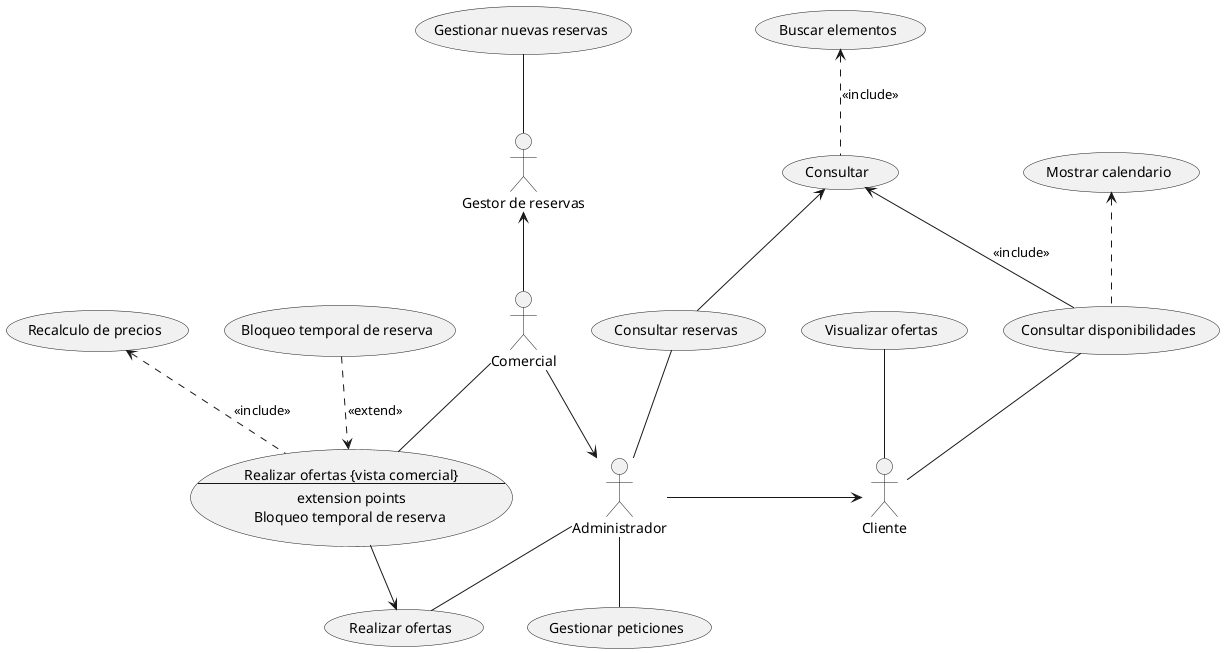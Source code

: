 @startuml

usecase (Visualizar ofertas) as VisualOf
"Consultar disponibilidades" as (ConsultDisponib)

actor Cliente
Cliente-up-(ConsultDisponib)
Cliente-up-(VisualOf)

usecase (Gestionar peticiones) as GestPet
usecase (Realizar ofertas) as RealOf
usecase (Consultar reservas) as ConsultRes

actor Administrador
Administrador-up-(ConsultRes)
Administrador--(GestPet) 
Administrador-down-(RealOf) 

Administrador-right->Cliente

(Mostrar calendario) as (MCalenda)
(ConsultDisponib).up.>(MCalenda)

(Consultar)<--(ConsultDisponib): <<include>>
(Consultar)<--(ConsultRes)

(Buscar elementos) as (BuscaElem)
(Consultar).up.>(BuscaElem): <<include>>

actor Comercial

Comercial-up-> :Gestor de reservas:
Comercial-right-> Administrador

usecase (Gestionar nuevas reservas) as GestNReser
:Gestor de reservas:-up-(GestNReser)

usecase ROfComercial as "Realizar ofertas {vista comercial}
--
extension points
Bloqueo temporal de reserva "

Comercial--(ROfComercial)
(ROfComercial)-->(RealOf)
usecase (Bloqueo temporal de reserva) as (Bloq)
(Bloq)..>(ROfComercial): <<extend>>
(Recalculo de precios)<..(ROfComercial): <<include>>


@enduml
